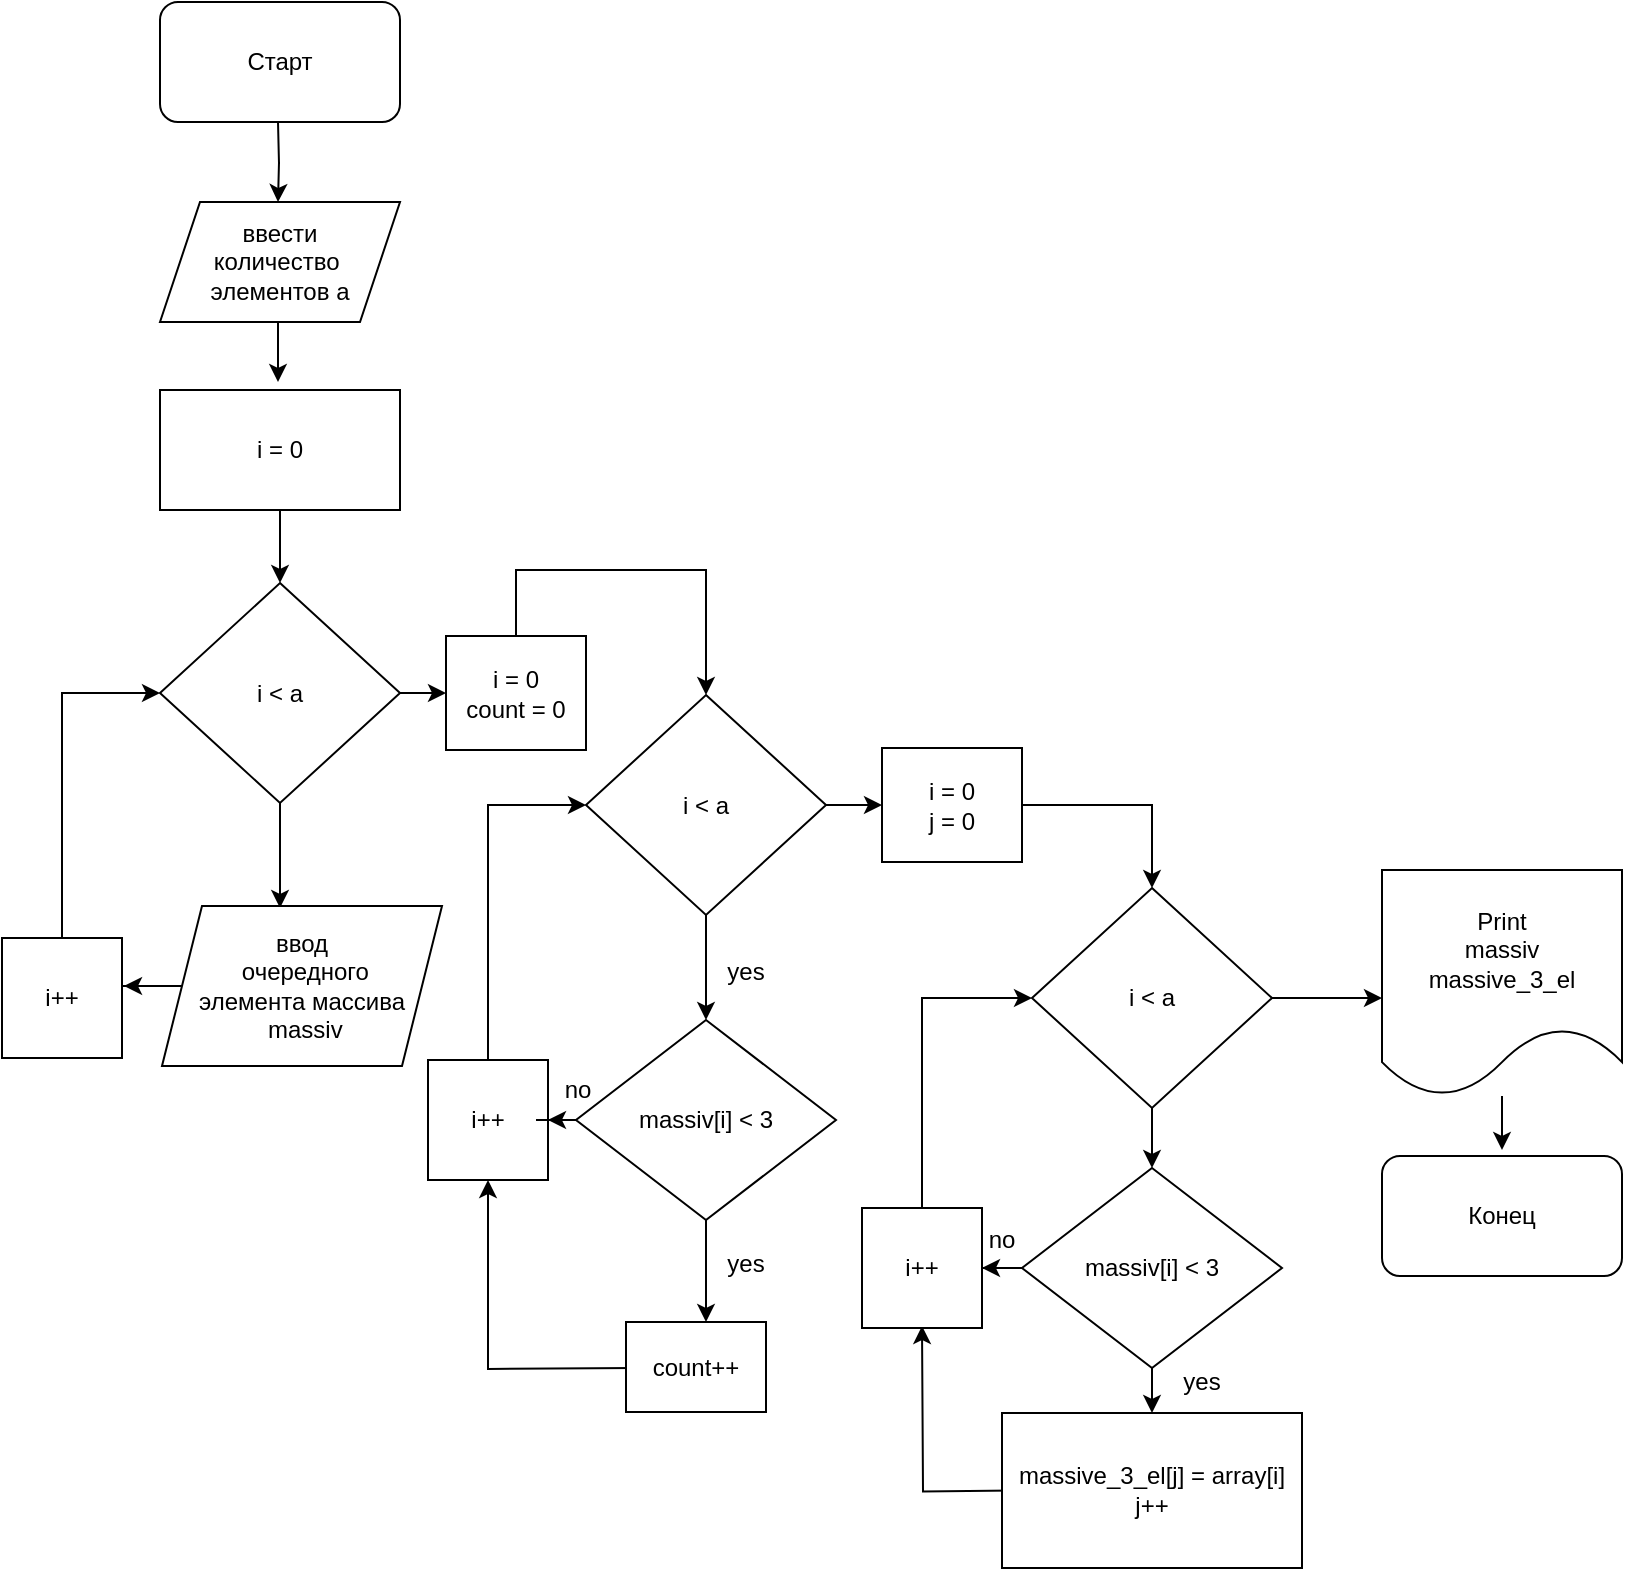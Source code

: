 <mxfile version="21.0.10" type="device"><diagram name="Страница 1" id="6xJSKHXZOGXpaNPh6ZUw"><mxGraphModel dx="880" dy="1621" grid="1" gridSize="10" guides="1" tooltips="1" connect="1" arrows="1" fold="1" page="1" pageScale="1" pageWidth="827" pageHeight="1169" math="0" shadow="0"><root><mxCell id="0"/><mxCell id="1" parent="0"/><mxCell id="7nr85zxR0AhOKPvMKkDR-19" style="edgeStyle=orthogonalEdgeStyle;rounded=0;orthogonalLoop=1;jettySize=auto;html=1;entryX=0.5;entryY=0;entryDx=0;entryDy=0;" parent="1" source="h5tdxUB-4Vno6X8hOxMe-4" edge="1"><mxGeometry relative="1" as="geometry"><mxPoint x="149" y="-611" as="targetPoint"/></mxGeometry></mxCell><mxCell id="0NYpgRcGWcGg-euYsjNO-17" style="edgeStyle=orthogonalEdgeStyle;rounded=0;orthogonalLoop=1;jettySize=auto;html=1;" edge="1" parent="1" source="h5tdxUB-4Vno6X8hOxMe-4" target="7nr85zxR0AhOKPvMKkDR-12"><mxGeometry relative="1" as="geometry"/></mxCell><mxCell id="h5tdxUB-4Vno6X8hOxMe-4" value="i &amp;lt; a" style="rhombus;whiteSpace=wrap;html=1;" parent="1" vertex="1"><mxGeometry x="89" y="-773.5" width="120" height="110" as="geometry"/></mxCell><mxCell id="7nr85zxR0AhOKPvMKkDR-23" style="edgeStyle=orthogonalEdgeStyle;rounded=0;orthogonalLoop=1;jettySize=auto;html=1;entryX=0.5;entryY=0;entryDx=0;entryDy=0;" parent="1" source="h5tdxUB-4Vno6X8hOxMe-5" target="h5tdxUB-4Vno6X8hOxMe-7" edge="1"><mxGeometry relative="1" as="geometry"/></mxCell><mxCell id="7nr85zxR0AhOKPvMKkDR-27" style="edgeStyle=orthogonalEdgeStyle;rounded=0;orthogonalLoop=1;jettySize=auto;html=1;entryX=1;entryY=0.5;entryDx=0;entryDy=0;" parent="1" source="h5tdxUB-4Vno6X8hOxMe-5" target="7nr85zxR0AhOKPvMKkDR-13" edge="1"><mxGeometry relative="1" as="geometry"/></mxCell><mxCell id="h5tdxUB-4Vno6X8hOxMe-5" value="massiv[i] &amp;lt; 3" style="rhombus;whiteSpace=wrap;html=1;" parent="1" vertex="1"><mxGeometry x="520" y="-481" width="130" height="100" as="geometry"/></mxCell><mxCell id="7nr85zxR0AhOKPvMKkDR-24" style="edgeStyle=orthogonalEdgeStyle;rounded=0;orthogonalLoop=1;jettySize=auto;html=1;entryX=0.4;entryY=1;entryDx=0;entryDy=0;entryPerimeter=0;" parent="1" edge="1"><mxGeometry relative="1" as="geometry"><mxPoint x="516" y="-319.7" as="sourcePoint"/><mxPoint x="470" y="-402" as="targetPoint"/></mxGeometry></mxCell><mxCell id="h5tdxUB-4Vno6X8hOxMe-7" value="massive_3_el[j] = array[i]&lt;br&gt;j++" style="rounded=0;whiteSpace=wrap;html=1;" parent="1" vertex="1"><mxGeometry x="510" y="-358.5" width="150" height="77.5" as="geometry"/></mxCell><mxCell id="h5tdxUB-4Vno6X8hOxMe-31" style="edgeStyle=orthogonalEdgeStyle;rounded=0;orthogonalLoop=1;jettySize=auto;html=1;entryX=0.5;entryY=0;entryDx=0;entryDy=0;" parent="1" source="h5tdxUB-4Vno6X8hOxMe-8" target="h5tdxUB-4Vno6X8hOxMe-4" edge="1"><mxGeometry relative="1" as="geometry"/></mxCell><mxCell id="h5tdxUB-4Vno6X8hOxMe-8" value="i = 0" style="rounded=0;whiteSpace=wrap;html=1;" parent="1" vertex="1"><mxGeometry x="89" y="-870" width="120" height="60" as="geometry"/></mxCell><mxCell id="0NYpgRcGWcGg-euYsjNO-25" style="edgeStyle=orthogonalEdgeStyle;rounded=0;orthogonalLoop=1;jettySize=auto;html=1;" edge="1" parent="1" source="h5tdxUB-4Vno6X8hOxMe-9"><mxGeometry relative="1" as="geometry"><mxPoint x="760" y="-490" as="targetPoint"/></mxGeometry></mxCell><mxCell id="h5tdxUB-4Vno6X8hOxMe-9" value="Print&lt;br&gt;massiv&lt;br&gt;massive_3_el" style="shape=document;whiteSpace=wrap;html=1;boundedLbl=1;" parent="1" vertex="1"><mxGeometry x="700" y="-630" width="120" height="113" as="geometry"/></mxCell><mxCell id="h5tdxUB-4Vno6X8hOxMe-28" style="edgeStyle=orthogonalEdgeStyle;rounded=0;orthogonalLoop=1;jettySize=auto;html=1;entryX=0.5;entryY=0;entryDx=0;entryDy=0;" parent="1" edge="1"><mxGeometry relative="1" as="geometry"><mxPoint x="148" y="-1004" as="sourcePoint"/><mxPoint x="148" y="-964" as="targetPoint"/></mxGeometry></mxCell><mxCell id="h5tdxUB-4Vno6X8hOxMe-10" value="Старт" style="rounded=1;whiteSpace=wrap;html=1;" parent="1" vertex="1"><mxGeometry x="89" y="-1064" width="120" height="60" as="geometry"/></mxCell><mxCell id="h5tdxUB-4Vno6X8hOxMe-11" value="Конец" style="rounded=1;whiteSpace=wrap;html=1;" parent="1" vertex="1"><mxGeometry x="700" y="-487" width="120" height="60" as="geometry"/></mxCell><mxCell id="7nr85zxR0AhOKPvMKkDR-17" style="edgeStyle=orthogonalEdgeStyle;rounded=0;orthogonalLoop=1;jettySize=auto;html=1;entryX=0;entryY=0.5;entryDx=0;entryDy=0;" parent="1" source="h5tdxUB-4Vno6X8hOxMe-17" target="h5tdxUB-4Vno6X8hOxMe-4" edge="1"><mxGeometry relative="1" as="geometry"><Array as="points"><mxPoint x="40" y="-718"/></Array></mxGeometry></mxCell><mxCell id="h5tdxUB-4Vno6X8hOxMe-17" value="i++" style="rounded=0;whiteSpace=wrap;html=1;" parent="1" vertex="1"><mxGeometry x="10" y="-596" width="60" height="60" as="geometry"/></mxCell><mxCell id="7nr85zxR0AhOKPvMKkDR-30" style="edgeStyle=orthogonalEdgeStyle;rounded=0;orthogonalLoop=1;jettySize=auto;html=1;entryX=0.5;entryY=0;entryDx=0;entryDy=0;" parent="1" edge="1"><mxGeometry relative="1" as="geometry"><mxPoint x="148" y="-904" as="sourcePoint"/><mxPoint x="148" y="-874" as="targetPoint"/></mxGeometry></mxCell><mxCell id="h5tdxUB-4Vno6X8hOxMe-27" value="ввести&lt;br&gt;количество&amp;nbsp;&lt;br&gt;элементов a" style="shape=parallelogram;perimeter=parallelogramPerimeter;whiteSpace=wrap;html=1;fixedSize=1;" parent="1" vertex="1"><mxGeometry x="89" y="-964" width="120" height="60" as="geometry"/></mxCell><mxCell id="7nr85zxR0AhOKPvMKkDR-1" value="yes" style="text;strokeColor=none;align=center;fillColor=none;html=1;verticalAlign=middle;whiteSpace=wrap;rounded=0;" parent="1" vertex="1"><mxGeometry x="580" y="-389" width="60" height="30" as="geometry"/></mxCell><mxCell id="7nr85zxR0AhOKPvMKkDR-3" value="no" style="text;strokeColor=none;align=center;fillColor=none;html=1;verticalAlign=middle;whiteSpace=wrap;rounded=0;" parent="1" vertex="1"><mxGeometry x="480" y="-460" width="60" height="30" as="geometry"/></mxCell><mxCell id="7nr85zxR0AhOKPvMKkDR-22" style="edgeStyle=orthogonalEdgeStyle;rounded=0;orthogonalLoop=1;jettySize=auto;html=1;entryX=0.5;entryY=0;entryDx=0;entryDy=0;" parent="1" source="7nr85zxR0AhOKPvMKkDR-11" target="h5tdxUB-4Vno6X8hOxMe-5" edge="1"><mxGeometry relative="1" as="geometry"/></mxCell><mxCell id="7nr85zxR0AhOKPvMKkDR-28" style="edgeStyle=orthogonalEdgeStyle;rounded=0;orthogonalLoop=1;jettySize=auto;html=1;entryX=0;entryY=0.5;entryDx=0;entryDy=0;" parent="1" source="7nr85zxR0AhOKPvMKkDR-11" edge="1"><mxGeometry relative="1" as="geometry"><mxPoint x="700" y="-566" as="targetPoint"/></mxGeometry></mxCell><mxCell id="7nr85zxR0AhOKPvMKkDR-11" value="i &amp;lt; a" style="rhombus;whiteSpace=wrap;html=1;" parent="1" vertex="1"><mxGeometry x="525" y="-621" width="120" height="110" as="geometry"/></mxCell><mxCell id="0NYpgRcGWcGg-euYsjNO-22" style="edgeStyle=orthogonalEdgeStyle;rounded=0;orthogonalLoop=1;jettySize=auto;html=1;" edge="1" parent="1" source="7nr85zxR0AhOKPvMKkDR-12" target="0NYpgRcGWcGg-euYsjNO-2"><mxGeometry relative="1" as="geometry"><Array as="points"><mxPoint x="267" y="-780"/><mxPoint x="362" y="-780"/></Array></mxGeometry></mxCell><mxCell id="7nr85zxR0AhOKPvMKkDR-12" value="i = 0&lt;br&gt;count = 0" style="rounded=0;whiteSpace=wrap;html=1;" parent="1" vertex="1"><mxGeometry x="232" y="-747" width="70" height="57" as="geometry"/></mxCell><mxCell id="0NYpgRcGWcGg-euYsjNO-28" style="edgeStyle=orthogonalEdgeStyle;rounded=0;orthogonalLoop=1;jettySize=auto;html=1;entryX=0;entryY=0.5;entryDx=0;entryDy=0;" edge="1" parent="1" source="7nr85zxR0AhOKPvMKkDR-13" target="7nr85zxR0AhOKPvMKkDR-11"><mxGeometry relative="1" as="geometry"><Array as="points"><mxPoint x="470" y="-566"/></Array></mxGeometry></mxCell><mxCell id="7nr85zxR0AhOKPvMKkDR-13" value="i++" style="rounded=0;whiteSpace=wrap;html=1;" parent="1" vertex="1"><mxGeometry x="440" y="-461" width="60" height="60" as="geometry"/></mxCell><mxCell id="0NYpgRcGWcGg-euYsjNO-1" style="edgeStyle=orthogonalEdgeStyle;rounded=0;orthogonalLoop=1;jettySize=auto;html=1;entryX=0.5;entryY=0;entryDx=0;entryDy=0;" edge="1" parent="1" source="0NYpgRcGWcGg-euYsjNO-2" target="0NYpgRcGWcGg-euYsjNO-10"><mxGeometry relative="1" as="geometry"/></mxCell><mxCell id="0NYpgRcGWcGg-euYsjNO-26" style="edgeStyle=orthogonalEdgeStyle;rounded=0;orthogonalLoop=1;jettySize=auto;html=1;entryX=0;entryY=0.5;entryDx=0;entryDy=0;" edge="1" parent="1" source="0NYpgRcGWcGg-euYsjNO-2" target="0NYpgRcGWcGg-euYsjNO-23"><mxGeometry relative="1" as="geometry"/></mxCell><mxCell id="0NYpgRcGWcGg-euYsjNO-2" value="i &amp;lt; a" style="rhombus;whiteSpace=wrap;html=1;" vertex="1" parent="1"><mxGeometry x="302" y="-717.5" width="120" height="110" as="geometry"/></mxCell><mxCell id="0NYpgRcGWcGg-euYsjNO-3" style="edgeStyle=orthogonalEdgeStyle;rounded=0;orthogonalLoop=1;jettySize=auto;html=1;entryX=0;entryY=0.5;entryDx=0;entryDy=0;" edge="1" parent="1" source="0NYpgRcGWcGg-euYsjNO-4" target="0NYpgRcGWcGg-euYsjNO-2"><mxGeometry relative="1" as="geometry"><Array as="points"><mxPoint x="253" y="-662"/></Array></mxGeometry></mxCell><mxCell id="0NYpgRcGWcGg-euYsjNO-4" value="i++" style="rounded=0;whiteSpace=wrap;html=1;" vertex="1" parent="1"><mxGeometry x="223" y="-535" width="60" height="60" as="geometry"/></mxCell><mxCell id="0NYpgRcGWcGg-euYsjNO-5" value="yes" style="text;strokeColor=none;align=center;fillColor=none;html=1;verticalAlign=middle;whiteSpace=wrap;rounded=0;" vertex="1" parent="1"><mxGeometry x="352" y="-448.5" width="60" height="30" as="geometry"/></mxCell><mxCell id="0NYpgRcGWcGg-euYsjNO-6" value="yes" style="text;strokeColor=none;align=center;fillColor=none;html=1;verticalAlign=middle;whiteSpace=wrap;rounded=0;" vertex="1" parent="1"><mxGeometry x="352" y="-594" width="60" height="30" as="geometry"/></mxCell><mxCell id="0NYpgRcGWcGg-euYsjNO-7" value="no" style="text;strokeColor=none;align=center;fillColor=none;html=1;verticalAlign=middle;whiteSpace=wrap;rounded=0;" vertex="1" parent="1"><mxGeometry x="268" y="-535" width="60" height="30" as="geometry"/></mxCell><mxCell id="0NYpgRcGWcGg-euYsjNO-8" style="edgeStyle=orthogonalEdgeStyle;rounded=0;orthogonalLoop=1;jettySize=auto;html=1;entryX=0.5;entryY=0;entryDx=0;entryDy=0;" edge="1" parent="1" source="0NYpgRcGWcGg-euYsjNO-10"><mxGeometry relative="1" as="geometry"><mxPoint x="362" y="-404" as="targetPoint"/></mxGeometry></mxCell><mxCell id="0NYpgRcGWcGg-euYsjNO-9" style="edgeStyle=orthogonalEdgeStyle;rounded=0;orthogonalLoop=1;jettySize=auto;html=1;entryX=1;entryY=0.5;entryDx=0;entryDy=0;" edge="1" parent="1" source="0NYpgRcGWcGg-euYsjNO-10" target="0NYpgRcGWcGg-euYsjNO-4"><mxGeometry relative="1" as="geometry"/></mxCell><mxCell id="0NYpgRcGWcGg-euYsjNO-10" value="massiv[i] &amp;lt; 3" style="rhombus;whiteSpace=wrap;html=1;" vertex="1" parent="1"><mxGeometry x="297" y="-555" width="130" height="100" as="geometry"/></mxCell><mxCell id="0NYpgRcGWcGg-euYsjNO-11" style="edgeStyle=orthogonalEdgeStyle;rounded=0;orthogonalLoop=1;jettySize=auto;html=1;entryX=0.5;entryY=1;entryDx=0;entryDy=0;" edge="1" parent="1" target="0NYpgRcGWcGg-euYsjNO-4"><mxGeometry relative="1" as="geometry"><mxPoint x="327" y="-381" as="sourcePoint"/></mxGeometry></mxCell><mxCell id="0NYpgRcGWcGg-euYsjNO-12" value="count++" style="rounded=0;whiteSpace=wrap;html=1;" vertex="1" parent="1"><mxGeometry x="322" y="-404" width="70" height="45" as="geometry"/></mxCell><mxCell id="0NYpgRcGWcGg-euYsjNO-34" style="edgeStyle=orthogonalEdgeStyle;rounded=0;orthogonalLoop=1;jettySize=auto;html=1;entryX=1.017;entryY=0.4;entryDx=0;entryDy=0;entryPerimeter=0;" edge="1" parent="1" source="0NYpgRcGWcGg-euYsjNO-13" target="h5tdxUB-4Vno6X8hOxMe-17"><mxGeometry relative="1" as="geometry"/></mxCell><mxCell id="0NYpgRcGWcGg-euYsjNO-13" value="ввод&lt;br&gt;&amp;nbsp;очередного&lt;br&gt;элемента массива&lt;br&gt;&amp;nbsp;massiv" style="shape=parallelogram;perimeter=parallelogramPerimeter;whiteSpace=wrap;html=1;fixedSize=1;" vertex="1" parent="1"><mxGeometry x="90" y="-612" width="140" height="80" as="geometry"/></mxCell><mxCell id="0NYpgRcGWcGg-euYsjNO-27" style="edgeStyle=orthogonalEdgeStyle;rounded=0;orthogonalLoop=1;jettySize=auto;html=1;" edge="1" parent="1" source="0NYpgRcGWcGg-euYsjNO-23" target="7nr85zxR0AhOKPvMKkDR-11"><mxGeometry relative="1" as="geometry"/></mxCell><mxCell id="0NYpgRcGWcGg-euYsjNO-23" value="i = 0&lt;br&gt;j = 0" style="rounded=0;whiteSpace=wrap;html=1;" vertex="1" parent="1"><mxGeometry x="450" y="-691" width="70" height="57" as="geometry"/></mxCell></root></mxGraphModel></diagram></mxfile>